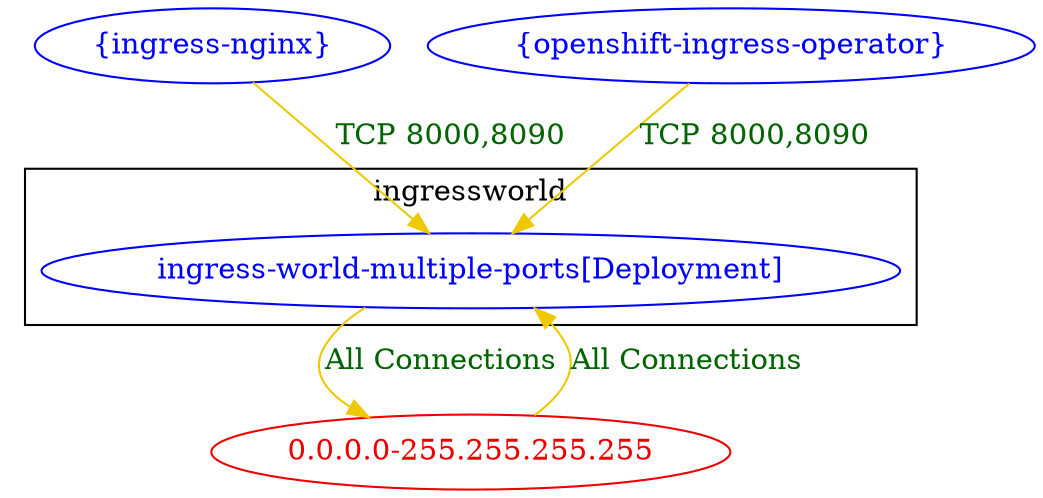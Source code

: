 digraph {
	subgraph cluster_ingressworld {
		"ingress-world-multiple-ports[Deployment]" [label="ingress-world-multiple-ports[Deployment]" color="blue" fontcolor="blue"]
		label="ingressworld"
	}
	"0.0.0.0-255.255.255.255" [label="0.0.0.0-255.255.255.255" color="red2" fontcolor="red2"]
	"{ingress-nginx}" [label="{ingress-nginx}" color="blue" fontcolor="blue"]
	"{openshift-ingress-operator}" [label="{openshift-ingress-operator}" color="blue" fontcolor="blue"]
	"0.0.0.0-255.255.255.255" -> "ingress-world-multiple-ports[Deployment]" [label="All Connections" color="gold2" fontcolor="darkgreen"]
	"ingress-world-multiple-ports[Deployment]" -> "0.0.0.0-255.255.255.255" [label="All Connections" color="gold2" fontcolor="darkgreen"]
	"{ingress-nginx}" -> "ingress-world-multiple-ports[Deployment]" [label="TCP 8000,8090" color="gold2" fontcolor="darkgreen"]
	"{openshift-ingress-operator}" -> "ingress-world-multiple-ports[Deployment]" [label="TCP 8000,8090" color="gold2" fontcolor="darkgreen"]
}